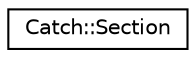 digraph "Graphical Class Hierarchy"
{
  edge [fontname="Helvetica",fontsize="10",labelfontname="Helvetica",labelfontsize="10"];
  node [fontname="Helvetica",fontsize="10",shape=record];
  rankdir="LR";
  Node1 [label="Catch::Section",height=0.2,width=0.4,color="black", fillcolor="white", style="filled",URL="$da/d10/classCatch_1_1Section.html"];
}
